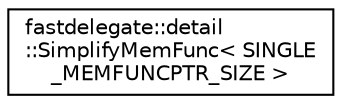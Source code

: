 digraph "Graphical Class Hierarchy"
{
 // INTERACTIVE_SVG=YES
  edge [fontname="Helvetica",fontsize="10",labelfontname="Helvetica",labelfontsize="10"];
  node [fontname="Helvetica",fontsize="10",shape=record];
  rankdir="LR";
  Node1 [label="fastdelegate::detail\l::SimplifyMemFunc\< SINGLE\l_MEMFUNCPTR_SIZE \>",height=0.2,width=0.4,color="black", fillcolor="white", style="filled",URL="$structfastdelegate_1_1detail_1_1SimplifyMemFunc_3_01SINGLE__MEMFUNCPTR__SIZE_01_4.html"];
}
